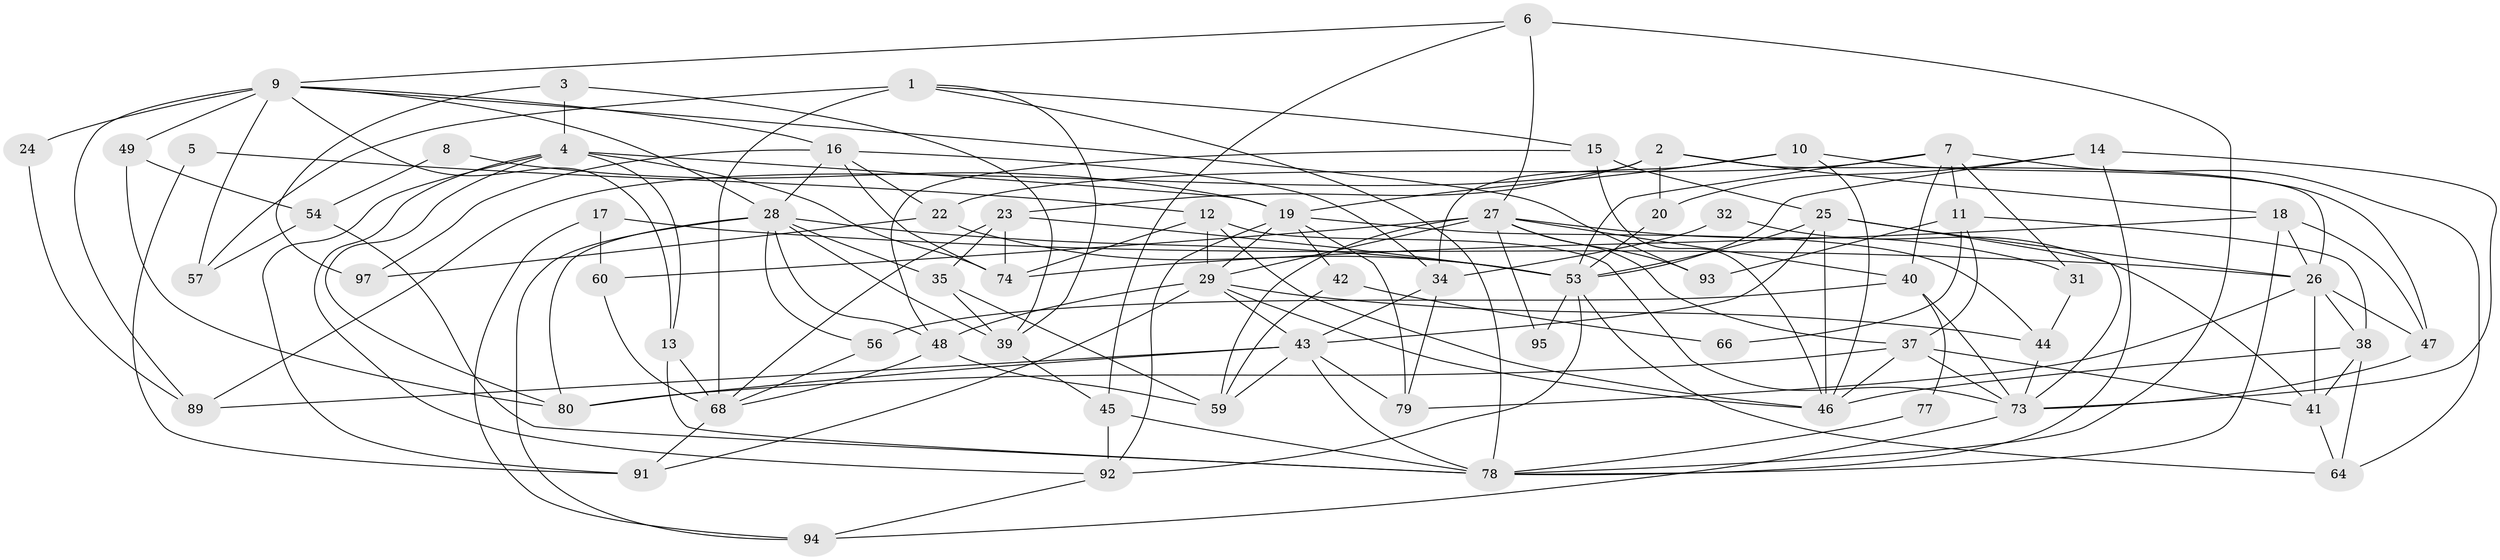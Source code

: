 // Generated by graph-tools (version 1.1) at 2025/23/03/03/25 07:23:59]
// undirected, 67 vertices, 161 edges
graph export_dot {
graph [start="1"]
  node [color=gray90,style=filled];
  1 [super="+52"];
  2 [super="+65"];
  3 [super="+83"];
  4 [super="+36"];
  5;
  6;
  7 [super="+62"];
  8;
  9 [super="+72"];
  10;
  11 [super="+85"];
  12 [super="+33"];
  13;
  14;
  15;
  16;
  17;
  18;
  19 [super="+21"];
  20;
  22;
  23;
  24;
  25 [super="+96"];
  26 [super="+58"];
  27 [super="+67"];
  28 [super="+30"];
  29 [super="+71"];
  31;
  32;
  34 [super="+69"];
  35;
  37 [super="+63"];
  38;
  39 [super="+87"];
  40 [super="+81"];
  41 [super="+84"];
  42;
  43 [super="+70"];
  44 [super="+51"];
  45 [super="+55"];
  46 [super="+50"];
  47;
  48;
  49;
  53 [super="+76"];
  54;
  56;
  57 [super="+86"];
  59;
  60 [super="+61"];
  64;
  66;
  68 [super="+75"];
  73 [super="+82"];
  74 [super="+90"];
  77;
  78 [super="+88"];
  79;
  80;
  89;
  91;
  92;
  93;
  94;
  95;
  97;
  1 -- 78;
  1 -- 15;
  1 -- 57;
  1 -- 68 [weight=2];
  1 -- 39;
  2 -- 20;
  2 -- 89;
  2 -- 26;
  2 -- 18;
  2 -- 23;
  3 -- 39;
  3 -- 97;
  3 -- 4;
  4 -- 80;
  4 -- 13;
  4 -- 74;
  4 -- 19;
  4 -- 91;
  4 -- 92;
  5 -- 91;
  5 -- 12;
  6 -- 27;
  6 -- 9;
  6 -- 45;
  6 -- 78;
  7 -- 64;
  7 -- 40;
  7 -- 31;
  7 -- 53;
  7 -- 11;
  7 -- 22;
  8 -- 54;
  8 -- 19;
  9 -- 24;
  9 -- 89;
  9 -- 93;
  9 -- 16;
  9 -- 49;
  9 -- 13;
  9 -- 28;
  9 -- 57;
  10 -- 19;
  10 -- 47;
  10 -- 34;
  10 -- 46;
  11 -- 38;
  11 -- 66;
  11 -- 93;
  11 -- 37;
  12 -- 73;
  12 -- 29;
  12 -- 74;
  12 -- 46;
  13 -- 78;
  13 -- 68;
  14 -- 53;
  14 -- 20;
  14 -- 78;
  14 -- 73;
  15 -- 46;
  15 -- 48;
  15 -- 25;
  16 -- 28;
  16 -- 22;
  16 -- 74;
  16 -- 97;
  16 -- 34;
  17 -- 94;
  17 -- 60;
  17 -- 26;
  18 -- 47;
  18 -- 78;
  18 -- 74;
  18 -- 26;
  19 -- 92;
  19 -- 79;
  19 -- 42;
  19 -- 44;
  19 -- 29;
  20 -- 53;
  22 -- 97;
  22 -- 53;
  23 -- 74;
  23 -- 35;
  23 -- 53;
  23 -- 68;
  24 -- 89;
  25 -- 53;
  25 -- 26;
  25 -- 46;
  25 -- 43 [weight=2];
  25 -- 73;
  26 -- 47;
  26 -- 79;
  26 -- 38;
  26 -- 41;
  27 -- 93;
  27 -- 31;
  27 -- 37;
  27 -- 60;
  27 -- 95;
  27 -- 29;
  27 -- 40;
  27 -- 59;
  28 -- 48;
  28 -- 39;
  28 -- 53;
  28 -- 80;
  28 -- 35;
  28 -- 56;
  28 -- 94;
  29 -- 46;
  29 -- 48;
  29 -- 91;
  29 -- 43;
  29 -- 44;
  31 -- 44;
  32 -- 34;
  32 -- 41;
  34 -- 43;
  34 -- 79;
  35 -- 59;
  35 -- 39;
  37 -- 80;
  37 -- 73;
  37 -- 41;
  37 -- 46;
  38 -- 46;
  38 -- 64;
  38 -- 41;
  39 -- 45;
  40 -- 77;
  40 -- 73;
  40 -- 56;
  41 -- 64;
  42 -- 59;
  42 -- 66;
  43 -- 89;
  43 -- 80;
  43 -- 59;
  43 -- 79;
  43 -- 78;
  44 -- 73;
  45 -- 92;
  45 -- 78;
  47 -- 73;
  48 -- 59;
  48 -- 68;
  49 -- 80;
  49 -- 54;
  53 -- 64;
  53 -- 92;
  53 -- 95;
  54 -- 57;
  54 -- 78;
  56 -- 68;
  60 -- 68;
  68 -- 91;
  73 -- 94;
  77 -- 78;
  92 -- 94;
}
